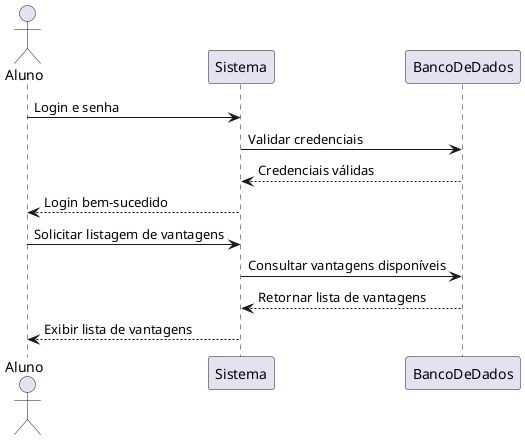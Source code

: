 @startuml
actor Aluno
participant Sistema
participant BancoDeDados

Aluno -> Sistema: Login e senha
Sistema -> BancoDeDados: Validar credenciais
BancoDeDados --> Sistema: Credenciais válidas
Sistema --> Aluno: Login bem-sucedido

Aluno -> Sistema: Solicitar listagem de vantagens
Sistema -> BancoDeDados: Consultar vantagens disponíveis
BancoDeDados --> Sistema: Retornar lista de vantagens
Sistema --> Aluno: Exibir lista de vantagens
@enduml